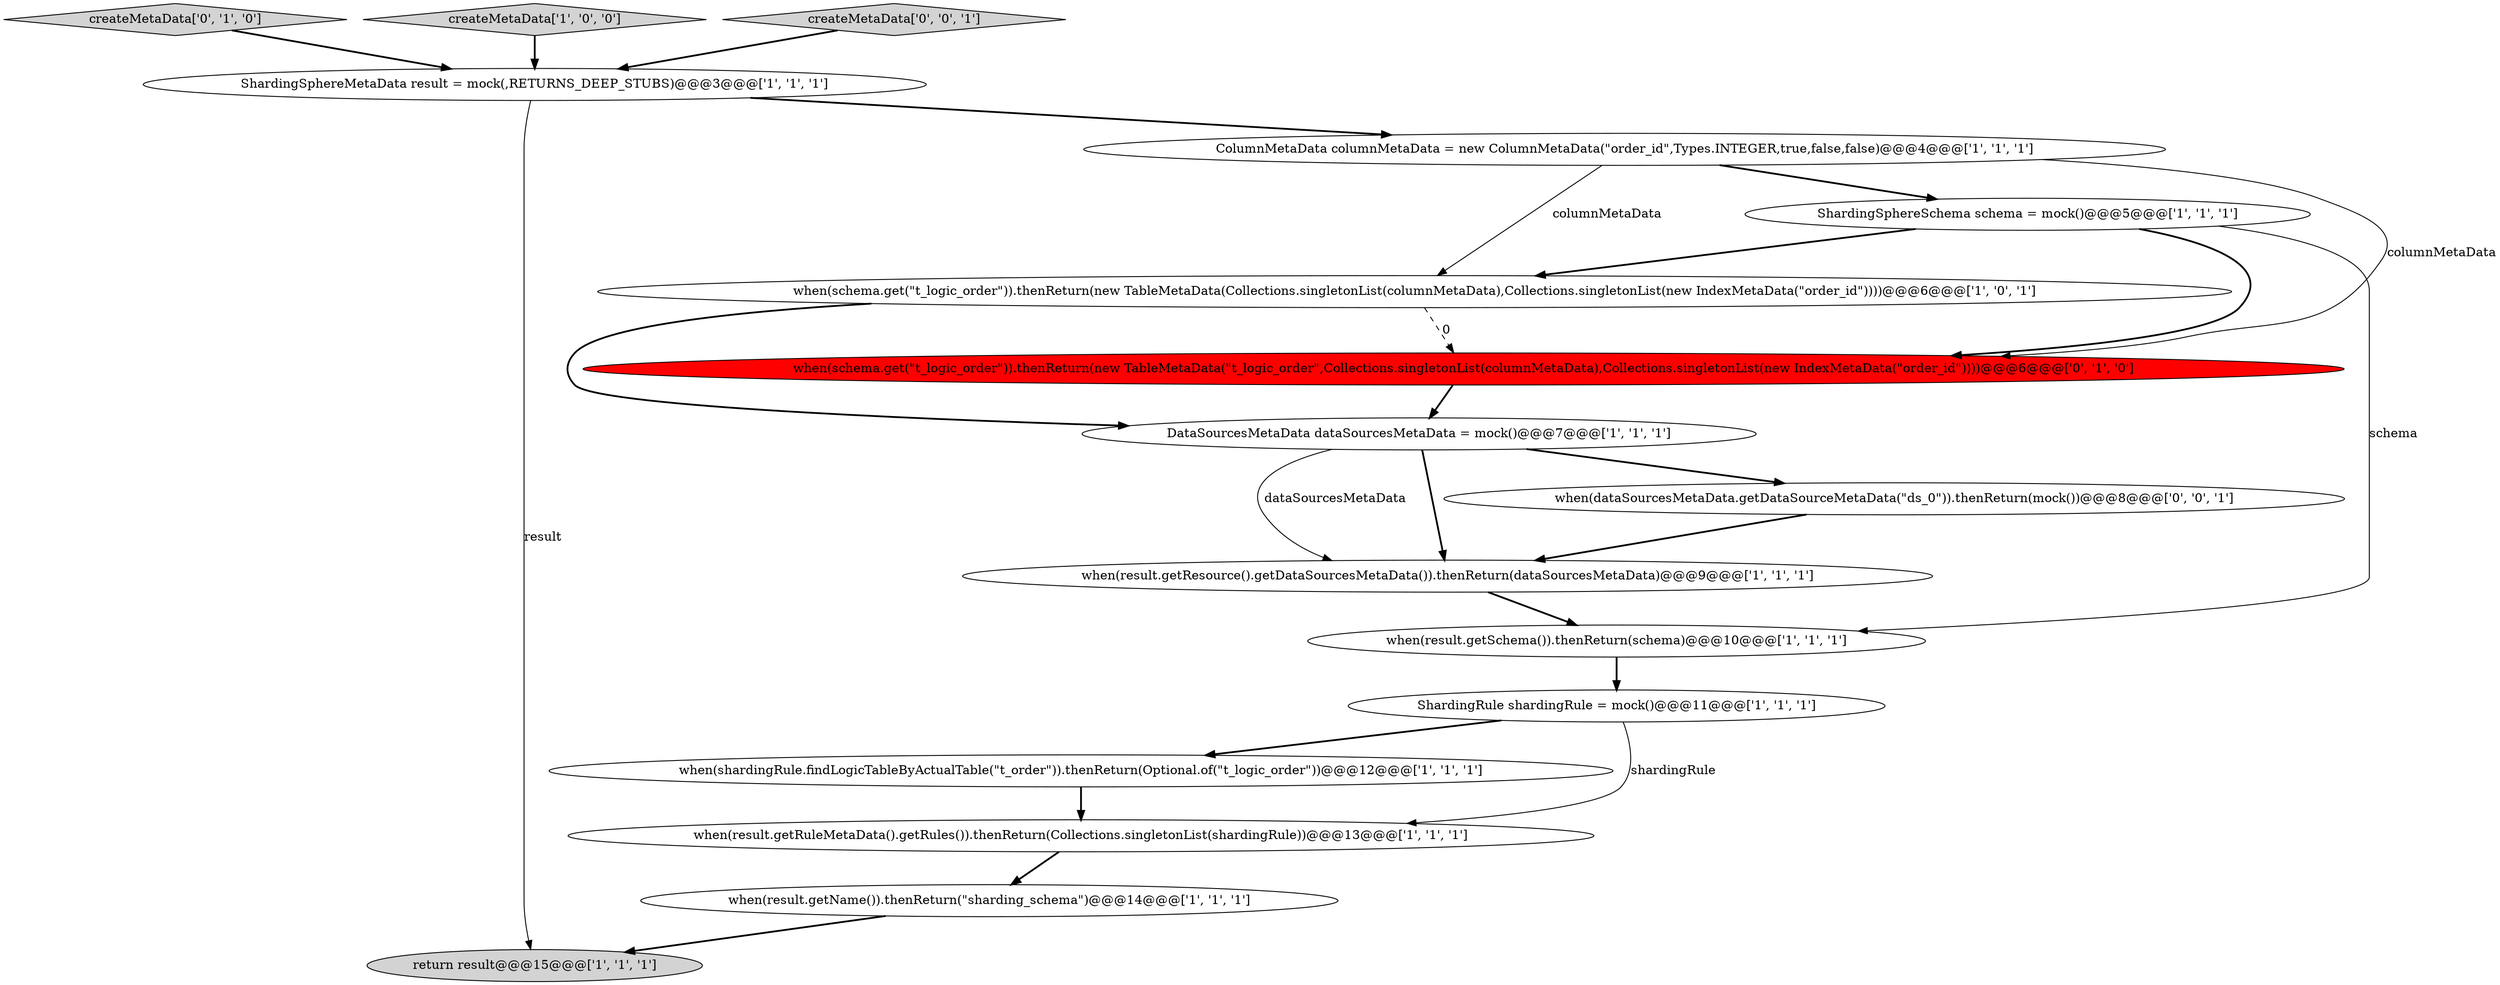 digraph {
3 [style = filled, label = "ShardingSphereSchema schema = mock()@@@5@@@['1', '1', '1']", fillcolor = white, shape = ellipse image = "AAA0AAABBB1BBB"];
13 [style = filled, label = "createMetaData['0', '1', '0']", fillcolor = lightgray, shape = diamond image = "AAA0AAABBB2BBB"];
7 [style = filled, label = "return result@@@15@@@['1', '1', '1']", fillcolor = lightgray, shape = ellipse image = "AAA0AAABBB1BBB"];
4 [style = filled, label = "ShardingSphereMetaData result = mock(,RETURNS_DEEP_STUBS)@@@3@@@['1', '1', '1']", fillcolor = white, shape = ellipse image = "AAA0AAABBB1BBB"];
10 [style = filled, label = "createMetaData['1', '0', '0']", fillcolor = lightgray, shape = diamond image = "AAA0AAABBB1BBB"];
12 [style = filled, label = "when(shardingRule.findLogicTableByActualTable(\"t_order\")).thenReturn(Optional.of(\"t_logic_order\"))@@@12@@@['1', '1', '1']", fillcolor = white, shape = ellipse image = "AAA0AAABBB1BBB"];
6 [style = filled, label = "when(result.getResource().getDataSourcesMetaData()).thenReturn(dataSourcesMetaData)@@@9@@@['1', '1', '1']", fillcolor = white, shape = ellipse image = "AAA0AAABBB1BBB"];
14 [style = filled, label = "when(schema.get(\"t_logic_order\")).thenReturn(new TableMetaData(\"t_logic_order\",Collections.singletonList(columnMetaData),Collections.singletonList(new IndexMetaData(\"order_id\"))))@@@6@@@['0', '1', '0']", fillcolor = red, shape = ellipse image = "AAA1AAABBB2BBB"];
0 [style = filled, label = "when(schema.get(\"t_logic_order\")).thenReturn(new TableMetaData(Collections.singletonList(columnMetaData),Collections.singletonList(new IndexMetaData(\"order_id\"))))@@@6@@@['1', '0', '1']", fillcolor = white, shape = ellipse image = "AAA0AAABBB1BBB"];
5 [style = filled, label = "DataSourcesMetaData dataSourcesMetaData = mock()@@@7@@@['1', '1', '1']", fillcolor = white, shape = ellipse image = "AAA0AAABBB1BBB"];
11 [style = filled, label = "ColumnMetaData columnMetaData = new ColumnMetaData(\"order_id\",Types.INTEGER,true,false,false)@@@4@@@['1', '1', '1']", fillcolor = white, shape = ellipse image = "AAA0AAABBB1BBB"];
15 [style = filled, label = "createMetaData['0', '0', '1']", fillcolor = lightgray, shape = diamond image = "AAA0AAABBB3BBB"];
8 [style = filled, label = "when(result.getRuleMetaData().getRules()).thenReturn(Collections.singletonList(shardingRule))@@@13@@@['1', '1', '1']", fillcolor = white, shape = ellipse image = "AAA0AAABBB1BBB"];
16 [style = filled, label = "when(dataSourcesMetaData.getDataSourceMetaData(\"ds_0\")).thenReturn(mock())@@@8@@@['0', '0', '1']", fillcolor = white, shape = ellipse image = "AAA0AAABBB3BBB"];
1 [style = filled, label = "ShardingRule shardingRule = mock()@@@11@@@['1', '1', '1']", fillcolor = white, shape = ellipse image = "AAA0AAABBB1BBB"];
9 [style = filled, label = "when(result.getName()).thenReturn(\"sharding_schema\")@@@14@@@['1', '1', '1']", fillcolor = white, shape = ellipse image = "AAA0AAABBB1BBB"];
2 [style = filled, label = "when(result.getSchema()).thenReturn(schema)@@@10@@@['1', '1', '1']", fillcolor = white, shape = ellipse image = "AAA0AAABBB1BBB"];
11->0 [style = solid, label="columnMetaData"];
2->1 [style = bold, label=""];
16->6 [style = bold, label=""];
3->14 [style = bold, label=""];
1->8 [style = solid, label="shardingRule"];
11->14 [style = solid, label="columnMetaData"];
9->7 [style = bold, label=""];
5->6 [style = solid, label="dataSourcesMetaData"];
3->2 [style = solid, label="schema"];
3->0 [style = bold, label=""];
6->2 [style = bold, label=""];
5->16 [style = bold, label=""];
0->14 [style = dashed, label="0"];
5->6 [style = bold, label=""];
11->3 [style = bold, label=""];
12->8 [style = bold, label=""];
15->4 [style = bold, label=""];
8->9 [style = bold, label=""];
1->12 [style = bold, label=""];
10->4 [style = bold, label=""];
4->11 [style = bold, label=""];
13->4 [style = bold, label=""];
0->5 [style = bold, label=""];
14->5 [style = bold, label=""];
4->7 [style = solid, label="result"];
}
